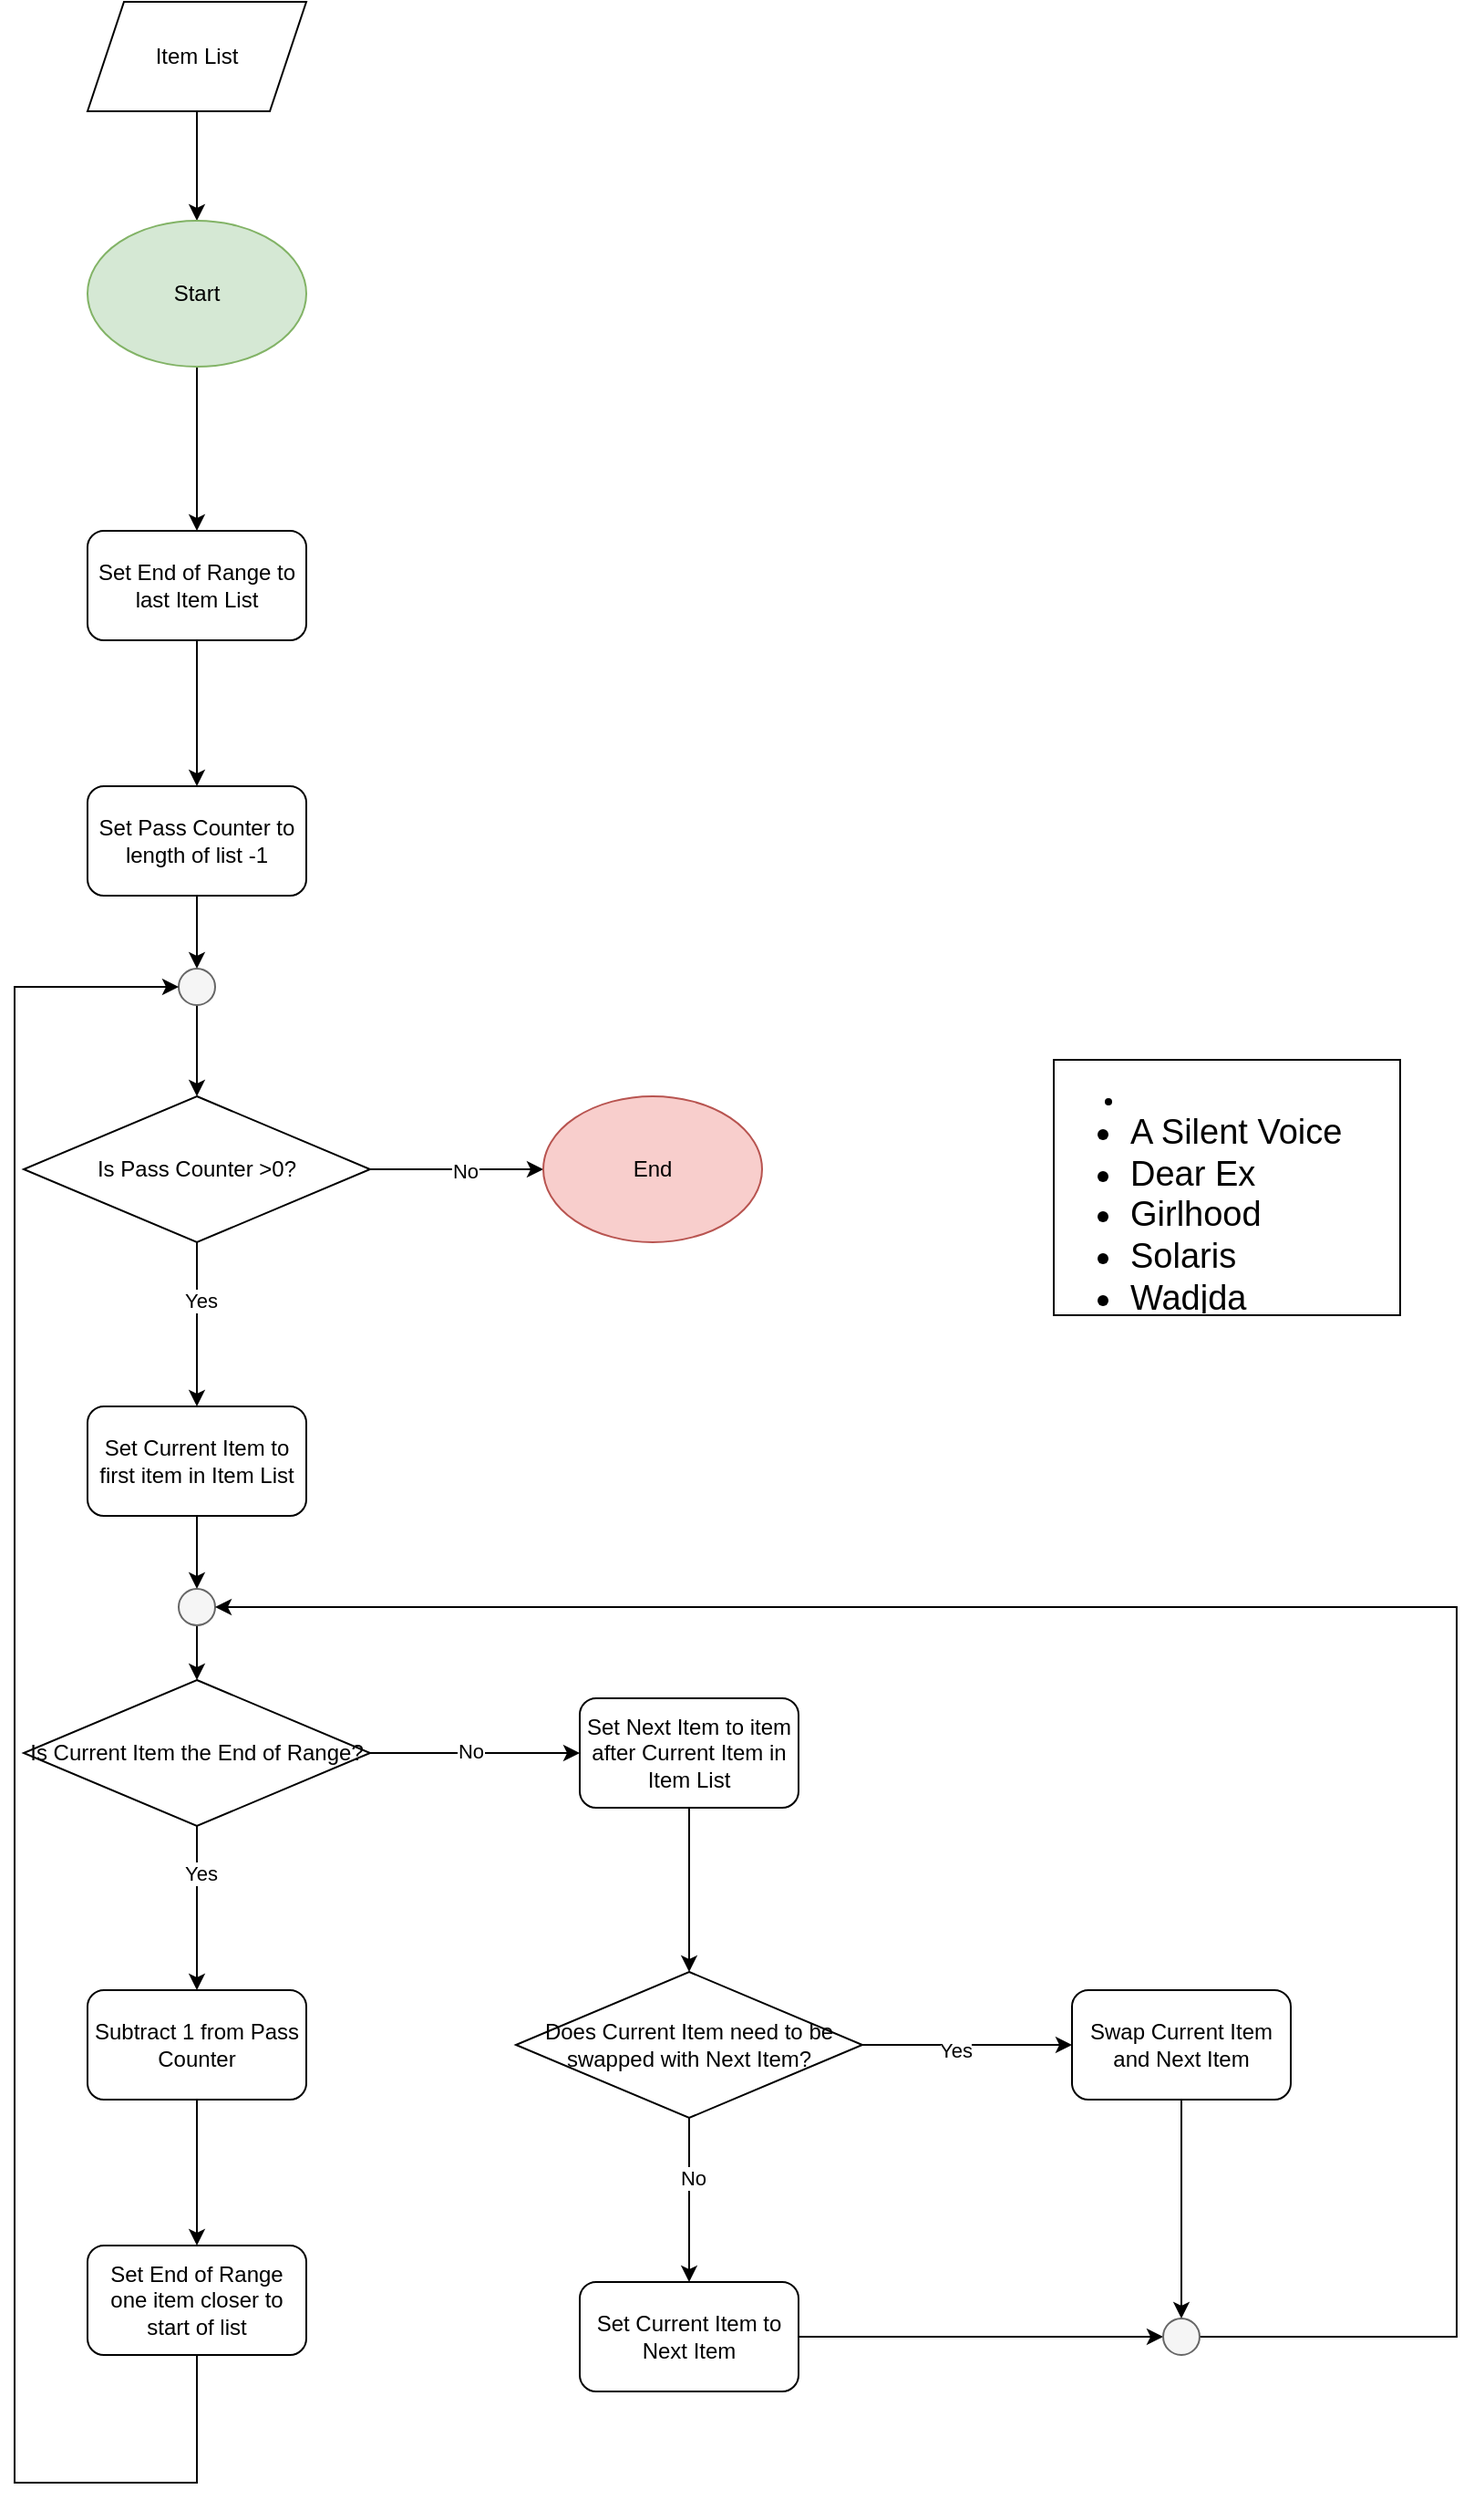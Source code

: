 <mxfile version="23.1.7" type="github">
  <diagram name="Page-1" id="4cCXQPGyLR-IM04o_rQ0">
    <mxGraphModel dx="1434" dy="754" grid="1" gridSize="10" guides="1" tooltips="1" connect="1" arrows="1" fold="1" page="1" pageScale="1" pageWidth="850" pageHeight="1100" math="0" shadow="0">
      <root>
        <mxCell id="0" />
        <mxCell id="1" parent="0" />
        <mxCell id="LrS78nxfHwzHgghSMV4p-3" value="" style="edgeStyle=orthogonalEdgeStyle;rounded=0;orthogonalLoop=1;jettySize=auto;html=1;" edge="1" parent="1" source="LrS78nxfHwzHgghSMV4p-1" target="LrS78nxfHwzHgghSMV4p-2">
          <mxGeometry relative="1" as="geometry" />
        </mxCell>
        <mxCell id="LrS78nxfHwzHgghSMV4p-1" value="Item List" style="shape=parallelogram;perimeter=parallelogramPerimeter;whiteSpace=wrap;html=1;fixedSize=1;" vertex="1" parent="1">
          <mxGeometry x="50" y="40" width="120" height="60" as="geometry" />
        </mxCell>
        <mxCell id="LrS78nxfHwzHgghSMV4p-5" value="" style="edgeStyle=orthogonalEdgeStyle;rounded=0;orthogonalLoop=1;jettySize=auto;html=1;" edge="1" parent="1" source="LrS78nxfHwzHgghSMV4p-2" target="LrS78nxfHwzHgghSMV4p-4">
          <mxGeometry relative="1" as="geometry" />
        </mxCell>
        <mxCell id="LrS78nxfHwzHgghSMV4p-2" value="Start" style="ellipse;whiteSpace=wrap;html=1;fillColor=#d5e8d4;strokeColor=#82b366;" vertex="1" parent="1">
          <mxGeometry x="50" y="160" width="120" height="80" as="geometry" />
        </mxCell>
        <mxCell id="LrS78nxfHwzHgghSMV4p-7" value="" style="edgeStyle=orthogonalEdgeStyle;rounded=0;orthogonalLoop=1;jettySize=auto;html=1;" edge="1" parent="1" source="LrS78nxfHwzHgghSMV4p-4" target="LrS78nxfHwzHgghSMV4p-6">
          <mxGeometry relative="1" as="geometry" />
        </mxCell>
        <mxCell id="LrS78nxfHwzHgghSMV4p-4" value="Set End of Range to last Item List" style="rounded=1;whiteSpace=wrap;html=1;" vertex="1" parent="1">
          <mxGeometry x="50" y="330" width="120" height="60" as="geometry" />
        </mxCell>
        <mxCell id="LrS78nxfHwzHgghSMV4p-9" value="" style="edgeStyle=orthogonalEdgeStyle;rounded=0;orthogonalLoop=1;jettySize=auto;html=1;" edge="1" parent="1" source="LrS78nxfHwzHgghSMV4p-6" target="LrS78nxfHwzHgghSMV4p-8">
          <mxGeometry relative="1" as="geometry" />
        </mxCell>
        <mxCell id="LrS78nxfHwzHgghSMV4p-6" value="Set Pass Counter to length of list -1" style="rounded=1;whiteSpace=wrap;html=1;" vertex="1" parent="1">
          <mxGeometry x="50" y="470" width="120" height="60" as="geometry" />
        </mxCell>
        <mxCell id="LrS78nxfHwzHgghSMV4p-11" value="" style="edgeStyle=orthogonalEdgeStyle;rounded=0;orthogonalLoop=1;jettySize=auto;html=1;" edge="1" parent="1" source="LrS78nxfHwzHgghSMV4p-8" target="LrS78nxfHwzHgghSMV4p-10">
          <mxGeometry relative="1" as="geometry" />
        </mxCell>
        <mxCell id="LrS78nxfHwzHgghSMV4p-8" value="" style="ellipse;whiteSpace=wrap;html=1;aspect=fixed;fillColor=#f5f5f5;fontColor=#333333;strokeColor=#666666;" vertex="1" parent="1">
          <mxGeometry x="100" y="570" width="20" height="20" as="geometry" />
        </mxCell>
        <mxCell id="LrS78nxfHwzHgghSMV4p-13" value="" style="edgeStyle=orthogonalEdgeStyle;rounded=0;orthogonalLoop=1;jettySize=auto;html=1;" edge="1" parent="1" source="LrS78nxfHwzHgghSMV4p-10" target="LrS78nxfHwzHgghSMV4p-12">
          <mxGeometry relative="1" as="geometry" />
        </mxCell>
        <mxCell id="LrS78nxfHwzHgghSMV4p-17" value="No" style="edgeLabel;html=1;align=center;verticalAlign=middle;resizable=0;points=[];" vertex="1" connectable="0" parent="LrS78nxfHwzHgghSMV4p-13">
          <mxGeometry x="0.095" y="-1" relative="1" as="geometry">
            <mxPoint as="offset" />
          </mxGeometry>
        </mxCell>
        <mxCell id="LrS78nxfHwzHgghSMV4p-15" value="" style="edgeStyle=orthogonalEdgeStyle;rounded=0;orthogonalLoop=1;jettySize=auto;html=1;" edge="1" parent="1" source="LrS78nxfHwzHgghSMV4p-10" target="LrS78nxfHwzHgghSMV4p-14">
          <mxGeometry relative="1" as="geometry" />
        </mxCell>
        <mxCell id="LrS78nxfHwzHgghSMV4p-16" value="Yes" style="edgeLabel;html=1;align=center;verticalAlign=middle;resizable=0;points=[];" vertex="1" connectable="0" parent="LrS78nxfHwzHgghSMV4p-15">
          <mxGeometry x="-0.289" y="2" relative="1" as="geometry">
            <mxPoint as="offset" />
          </mxGeometry>
        </mxCell>
        <mxCell id="LrS78nxfHwzHgghSMV4p-10" value="Is Pass Counter &amp;gt;0?" style="rhombus;whiteSpace=wrap;html=1;" vertex="1" parent="1">
          <mxGeometry x="15" y="640" width="190" height="80" as="geometry" />
        </mxCell>
        <mxCell id="LrS78nxfHwzHgghSMV4p-12" value="End" style="ellipse;whiteSpace=wrap;html=1;fillColor=#f8cecc;strokeColor=#b85450;" vertex="1" parent="1">
          <mxGeometry x="300" y="640" width="120" height="80" as="geometry" />
        </mxCell>
        <mxCell id="LrS78nxfHwzHgghSMV4p-19" value="" style="edgeStyle=orthogonalEdgeStyle;rounded=0;orthogonalLoop=1;jettySize=auto;html=1;" edge="1" parent="1" source="LrS78nxfHwzHgghSMV4p-14" target="LrS78nxfHwzHgghSMV4p-18">
          <mxGeometry relative="1" as="geometry" />
        </mxCell>
        <mxCell id="LrS78nxfHwzHgghSMV4p-14" value="Set Current Item to first item in Item List" style="rounded=1;whiteSpace=wrap;html=1;" vertex="1" parent="1">
          <mxGeometry x="50" y="810" width="120" height="60" as="geometry" />
        </mxCell>
        <mxCell id="LrS78nxfHwzHgghSMV4p-21" value="" style="edgeStyle=orthogonalEdgeStyle;rounded=0;orthogonalLoop=1;jettySize=auto;html=1;" edge="1" parent="1" source="LrS78nxfHwzHgghSMV4p-18" target="LrS78nxfHwzHgghSMV4p-20">
          <mxGeometry relative="1" as="geometry" />
        </mxCell>
        <mxCell id="LrS78nxfHwzHgghSMV4p-18" value="" style="ellipse;whiteSpace=wrap;html=1;aspect=fixed;fillColor=#f5f5f5;fontColor=#333333;strokeColor=#666666;" vertex="1" parent="1">
          <mxGeometry x="100" y="910" width="20" height="20" as="geometry" />
        </mxCell>
        <mxCell id="LrS78nxfHwzHgghSMV4p-23" value="" style="edgeStyle=orthogonalEdgeStyle;rounded=0;orthogonalLoop=1;jettySize=auto;html=1;" edge="1" parent="1" source="LrS78nxfHwzHgghSMV4p-20" target="LrS78nxfHwzHgghSMV4p-22">
          <mxGeometry relative="1" as="geometry" />
        </mxCell>
        <mxCell id="LrS78nxfHwzHgghSMV4p-24" value="No" style="edgeLabel;html=1;align=center;verticalAlign=middle;resizable=0;points=[];" vertex="1" connectable="0" parent="LrS78nxfHwzHgghSMV4p-23">
          <mxGeometry x="-0.043" y="1" relative="1" as="geometry">
            <mxPoint as="offset" />
          </mxGeometry>
        </mxCell>
        <mxCell id="LrS78nxfHwzHgghSMV4p-26" value="" style="edgeStyle=orthogonalEdgeStyle;rounded=0;orthogonalLoop=1;jettySize=auto;html=1;" edge="1" parent="1" source="LrS78nxfHwzHgghSMV4p-20" target="LrS78nxfHwzHgghSMV4p-25">
          <mxGeometry relative="1" as="geometry" />
        </mxCell>
        <mxCell id="LrS78nxfHwzHgghSMV4p-27" value="Yes" style="edgeLabel;html=1;align=center;verticalAlign=middle;resizable=0;points=[];" vertex="1" connectable="0" parent="LrS78nxfHwzHgghSMV4p-26">
          <mxGeometry x="-0.422" y="2" relative="1" as="geometry">
            <mxPoint as="offset" />
          </mxGeometry>
        </mxCell>
        <mxCell id="LrS78nxfHwzHgghSMV4p-20" value="Is Current Item the End of Range?" style="rhombus;whiteSpace=wrap;html=1;" vertex="1" parent="1">
          <mxGeometry x="15" y="960" width="190" height="80" as="geometry" />
        </mxCell>
        <mxCell id="LrS78nxfHwzHgghSMV4p-31" value="" style="edgeStyle=orthogonalEdgeStyle;rounded=0;orthogonalLoop=1;jettySize=auto;html=1;" edge="1" parent="1" source="LrS78nxfHwzHgghSMV4p-22" target="LrS78nxfHwzHgghSMV4p-30">
          <mxGeometry relative="1" as="geometry" />
        </mxCell>
        <mxCell id="LrS78nxfHwzHgghSMV4p-22" value="Set Next Item to item after Current Item in Item List" style="rounded=1;whiteSpace=wrap;html=1;" vertex="1" parent="1">
          <mxGeometry x="320" y="970" width="120" height="60" as="geometry" />
        </mxCell>
        <mxCell id="LrS78nxfHwzHgghSMV4p-29" value="" style="edgeStyle=orthogonalEdgeStyle;rounded=0;orthogonalLoop=1;jettySize=auto;html=1;" edge="1" parent="1" source="LrS78nxfHwzHgghSMV4p-25" target="LrS78nxfHwzHgghSMV4p-28">
          <mxGeometry relative="1" as="geometry" />
        </mxCell>
        <mxCell id="LrS78nxfHwzHgghSMV4p-25" value="Subtract 1 from Pass Counter" style="rounded=1;whiteSpace=wrap;html=1;" vertex="1" parent="1">
          <mxGeometry x="50" y="1130" width="120" height="60" as="geometry" />
        </mxCell>
        <mxCell id="LrS78nxfHwzHgghSMV4p-28" value="Set End of Range one item closer to start of list" style="rounded=1;whiteSpace=wrap;html=1;" vertex="1" parent="1">
          <mxGeometry x="50" y="1270" width="120" height="60" as="geometry" />
        </mxCell>
        <mxCell id="LrS78nxfHwzHgghSMV4p-35" value="" style="edgeStyle=orthogonalEdgeStyle;rounded=0;orthogonalLoop=1;jettySize=auto;html=1;" edge="1" parent="1" source="LrS78nxfHwzHgghSMV4p-30" target="LrS78nxfHwzHgghSMV4p-34">
          <mxGeometry relative="1" as="geometry" />
        </mxCell>
        <mxCell id="LrS78nxfHwzHgghSMV4p-38" value="Yes" style="edgeLabel;html=1;align=center;verticalAlign=middle;resizable=0;points=[];" vertex="1" connectable="0" parent="LrS78nxfHwzHgghSMV4p-35">
          <mxGeometry x="-0.113" y="-3" relative="1" as="geometry">
            <mxPoint as="offset" />
          </mxGeometry>
        </mxCell>
        <mxCell id="LrS78nxfHwzHgghSMV4p-37" value="" style="edgeStyle=orthogonalEdgeStyle;rounded=0;orthogonalLoop=1;jettySize=auto;html=1;" edge="1" parent="1" source="LrS78nxfHwzHgghSMV4p-30" target="LrS78nxfHwzHgghSMV4p-36">
          <mxGeometry relative="1" as="geometry" />
        </mxCell>
        <mxCell id="LrS78nxfHwzHgghSMV4p-39" value="No" style="edgeLabel;html=1;align=center;verticalAlign=middle;resizable=0;points=[];" vertex="1" connectable="0" parent="LrS78nxfHwzHgghSMV4p-37">
          <mxGeometry x="-0.267" y="2" relative="1" as="geometry">
            <mxPoint as="offset" />
          </mxGeometry>
        </mxCell>
        <mxCell id="LrS78nxfHwzHgghSMV4p-30" value="Does Current Item need to be swapped with Next Item?" style="rhombus;whiteSpace=wrap;html=1;" vertex="1" parent="1">
          <mxGeometry x="285" y="1120" width="190" height="80" as="geometry" />
        </mxCell>
        <mxCell id="LrS78nxfHwzHgghSMV4p-42" value="" style="edgeStyle=orthogonalEdgeStyle;rounded=0;orthogonalLoop=1;jettySize=auto;html=1;" edge="1" parent="1" source="LrS78nxfHwzHgghSMV4p-34" target="LrS78nxfHwzHgghSMV4p-40">
          <mxGeometry relative="1" as="geometry" />
        </mxCell>
        <mxCell id="LrS78nxfHwzHgghSMV4p-34" value="Swap Current Item and Next Item" style="rounded=1;whiteSpace=wrap;html=1;" vertex="1" parent="1">
          <mxGeometry x="590" y="1130" width="120" height="60" as="geometry" />
        </mxCell>
        <mxCell id="LrS78nxfHwzHgghSMV4p-43" value="" style="edgeStyle=orthogonalEdgeStyle;rounded=0;orthogonalLoop=1;jettySize=auto;html=1;" edge="1" parent="1" source="LrS78nxfHwzHgghSMV4p-36" target="LrS78nxfHwzHgghSMV4p-40">
          <mxGeometry relative="1" as="geometry" />
        </mxCell>
        <mxCell id="LrS78nxfHwzHgghSMV4p-36" value="Set Current Item to Next Item" style="rounded=1;whiteSpace=wrap;html=1;" vertex="1" parent="1">
          <mxGeometry x="320" y="1290" width="120" height="60" as="geometry" />
        </mxCell>
        <mxCell id="LrS78nxfHwzHgghSMV4p-45" value="" style="edgeStyle=orthogonalEdgeStyle;rounded=0;orthogonalLoop=1;jettySize=auto;html=1;entryX=1;entryY=0.5;entryDx=0;entryDy=0;" edge="1" parent="1" source="LrS78nxfHwzHgghSMV4p-40" target="LrS78nxfHwzHgghSMV4p-18">
          <mxGeometry relative="1" as="geometry">
            <mxPoint x="180" y="920" as="targetPoint" />
            <Array as="points">
              <mxPoint x="801" y="1320" />
              <mxPoint x="801" y="920" />
            </Array>
          </mxGeometry>
        </mxCell>
        <mxCell id="LrS78nxfHwzHgghSMV4p-40" value="" style="ellipse;whiteSpace=wrap;html=1;aspect=fixed;fillColor=#f5f5f5;fontColor=#333333;strokeColor=#666666;" vertex="1" parent="1">
          <mxGeometry x="640" y="1310" width="20" height="20" as="geometry" />
        </mxCell>
        <mxCell id="LrS78nxfHwzHgghSMV4p-51" value="" style="endArrow=classic;html=1;rounded=0;exitX=0.5;exitY=1;exitDx=0;exitDy=0;entryX=0;entryY=0.5;entryDx=0;entryDy=0;" edge="1" parent="1" source="LrS78nxfHwzHgghSMV4p-28" target="LrS78nxfHwzHgghSMV4p-8">
          <mxGeometry width="50" height="50" relative="1" as="geometry">
            <mxPoint x="400" y="1220" as="sourcePoint" />
            <mxPoint x="10" y="580" as="targetPoint" />
            <Array as="points">
              <mxPoint x="110" y="1400" />
              <mxPoint x="10" y="1400" />
              <mxPoint x="10" y="580" />
            </Array>
          </mxGeometry>
        </mxCell>
        <mxCell id="LrS78nxfHwzHgghSMV4p-55" value="" style="shape=table;startSize=0;container=1;collapsible=0;childLayout=tableLayout;" vertex="1" parent="1">
          <mxGeometry x="580" y="620" width="190" height="140" as="geometry" />
        </mxCell>
        <mxCell id="LrS78nxfHwzHgghSMV4p-56" value="" style="shape=tableRow;horizontal=0;startSize=0;swimlaneHead=0;swimlaneBody=0;strokeColor=inherit;top=0;left=0;bottom=0;right=0;collapsible=0;dropTarget=0;fillColor=none;points=[[0,0.5],[1,0.5]];portConstraint=eastwest;" vertex="1" parent="LrS78nxfHwzHgghSMV4p-55">
          <mxGeometry width="190" height="140" as="geometry" />
        </mxCell>
        <mxCell id="LrS78nxfHwzHgghSMV4p-57" value="&lt;div align=&quot;left&quot;&gt;&lt;ul&gt;&lt;li&gt;&lt;br&gt;&lt;/li&gt;&lt;li style=&quot;font-size: 19px;&quot;&gt;&lt;div&gt;A Silent Voice&lt;/div&gt;&lt;/li&gt;&lt;li style=&quot;font-size: 19px;&quot;&gt;&lt;div&gt;Dear Ex&lt;/div&gt;&lt;/li&gt;&lt;li style=&quot;font-size: 19px;&quot;&gt;&lt;div&gt;Girlhood&lt;/div&gt;&lt;/li&gt;&lt;li style=&quot;font-size: 19px;&quot;&gt;&lt;div&gt;Solaris&lt;/div&gt;&lt;/li&gt;&lt;li style=&quot;font-size: 19px;&quot;&gt;&lt;div&gt;Wadjda&lt;/div&gt;&lt;/li&gt;&lt;/ul&gt;&lt;/div&gt;" style="shape=partialRectangle;html=1;whiteSpace=wrap;connectable=0;strokeColor=inherit;overflow=hidden;fillColor=none;top=0;left=0;bottom=0;right=0;pointerEvents=1;align=left;" vertex="1" parent="LrS78nxfHwzHgghSMV4p-56">
          <mxGeometry width="190" height="140" as="geometry">
            <mxRectangle width="190" height="140" as="alternateBounds" />
          </mxGeometry>
        </mxCell>
      </root>
    </mxGraphModel>
  </diagram>
</mxfile>
